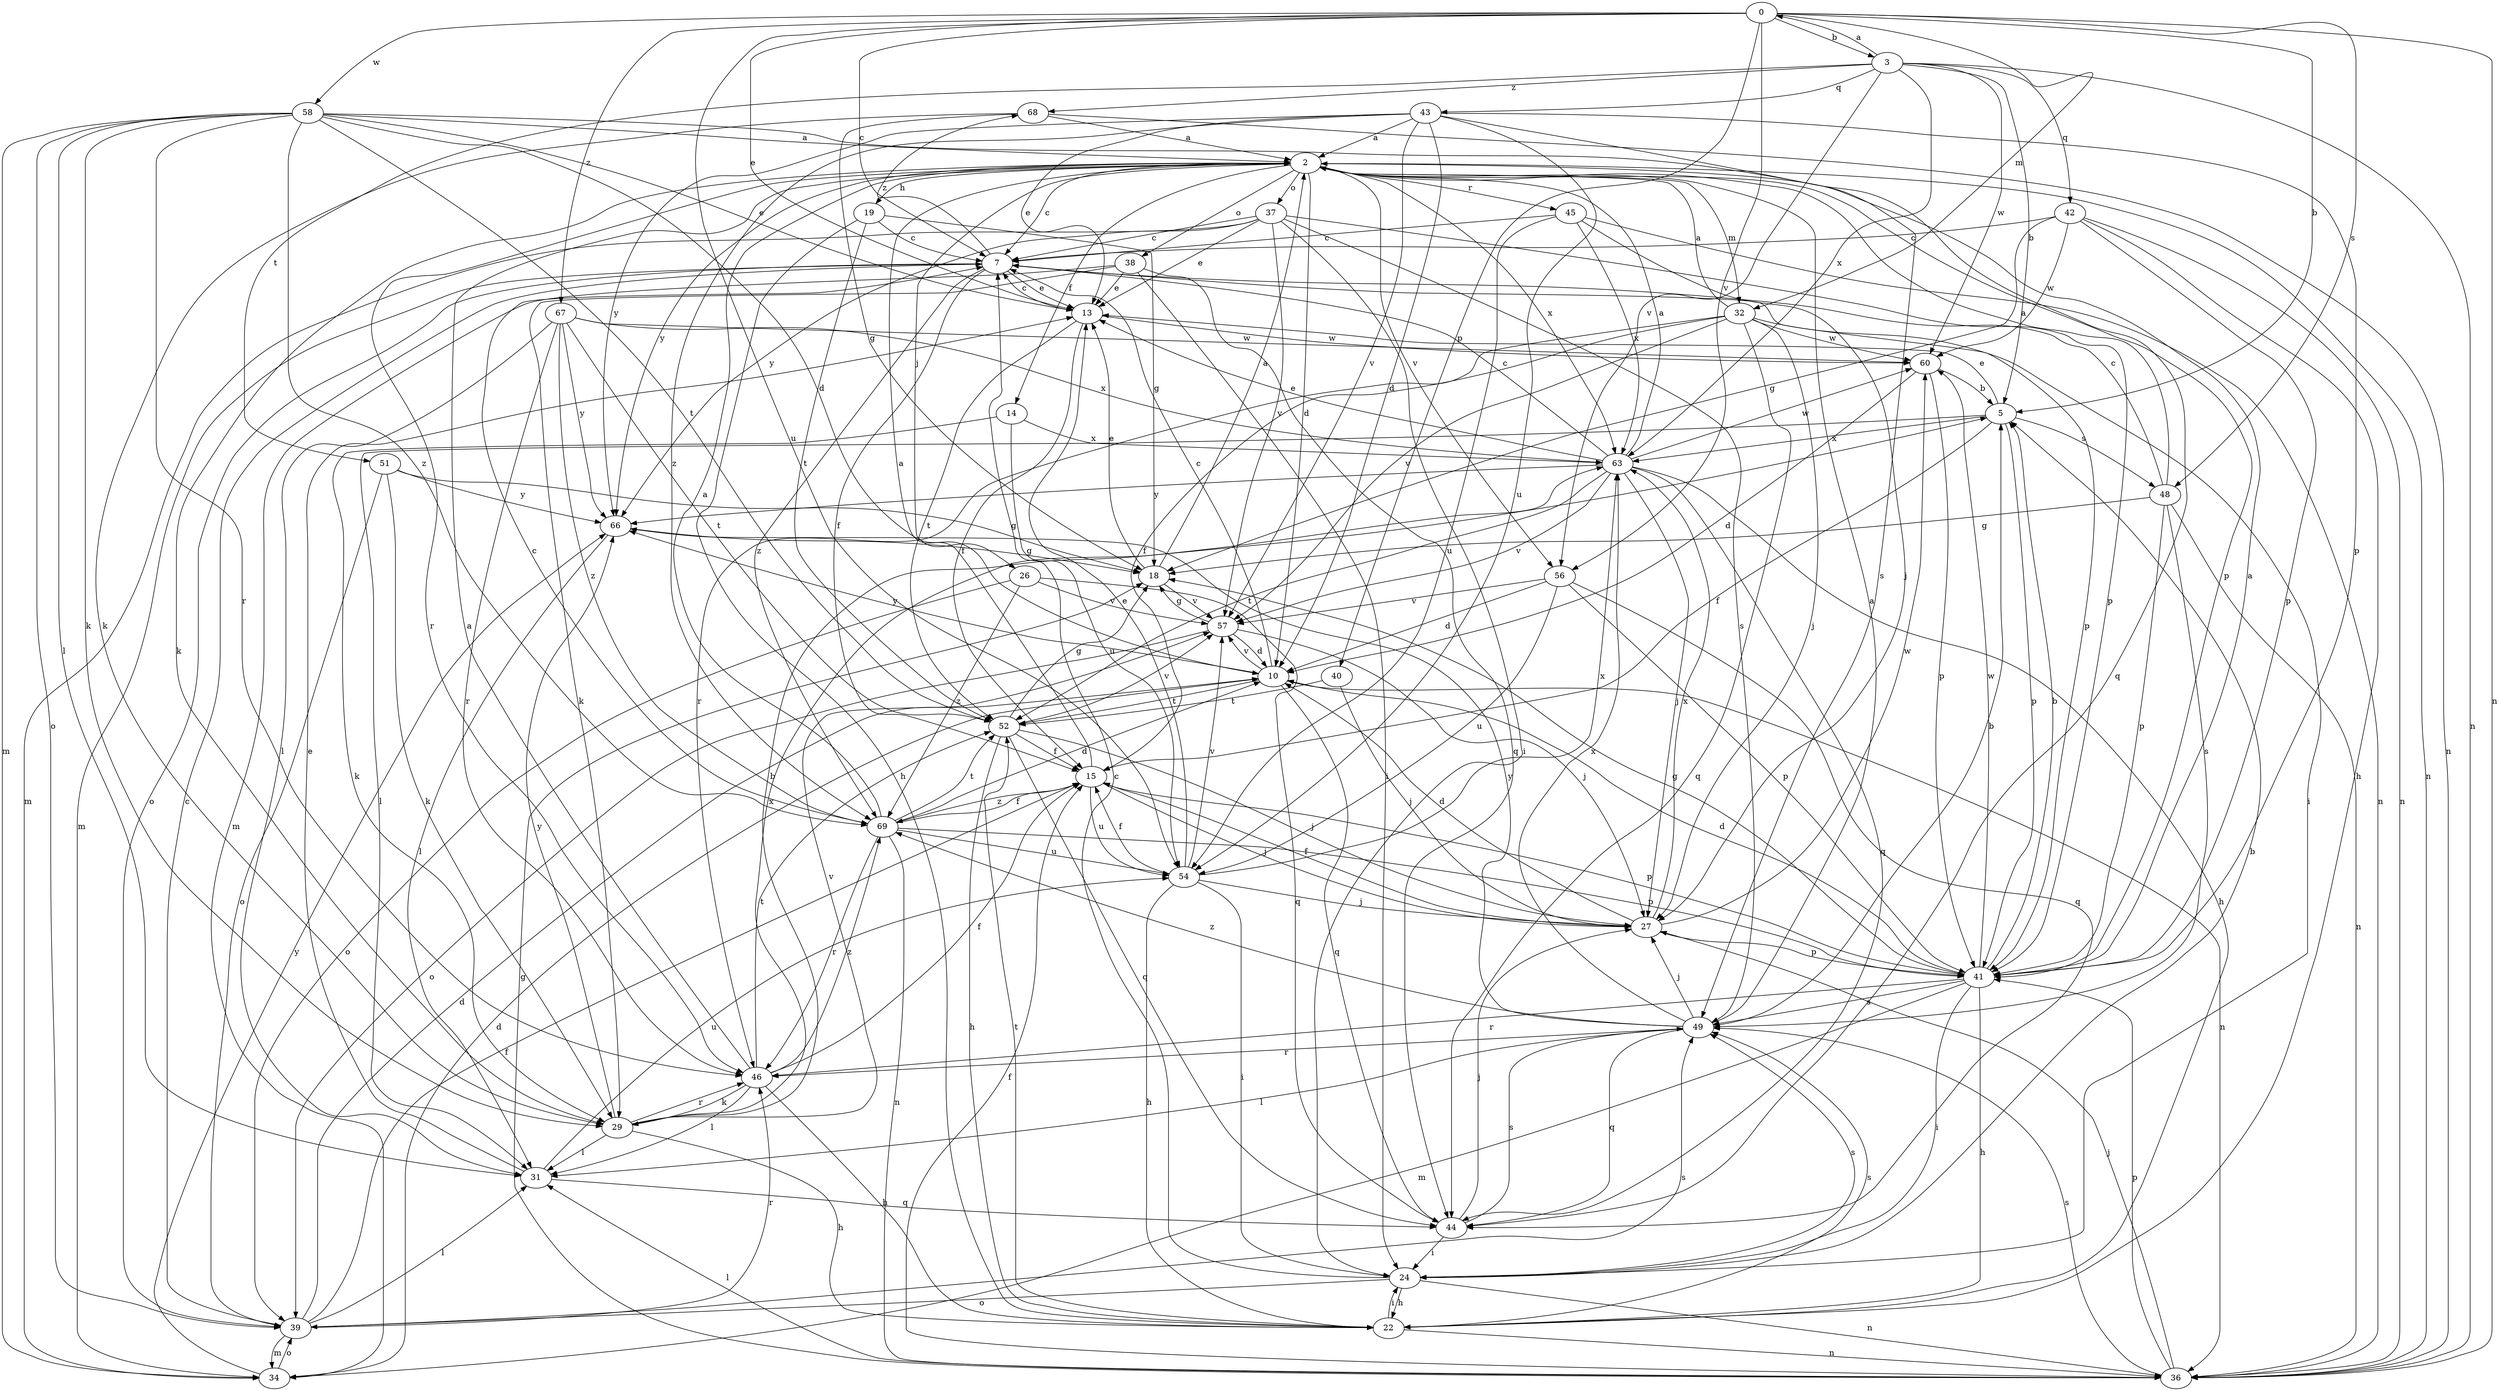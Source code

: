 strict digraph  {
0;
2;
3;
5;
7;
10;
13;
14;
15;
18;
19;
22;
24;
26;
27;
29;
31;
32;
34;
36;
37;
38;
39;
40;
41;
42;
43;
44;
45;
46;
48;
49;
51;
52;
54;
56;
57;
58;
60;
63;
66;
67;
68;
69;
0 -> 3  [label=b];
0 -> 5  [label=b];
0 -> 7  [label=c];
0 -> 13  [label=e];
0 -> 32  [label=m];
0 -> 36  [label=n];
0 -> 40  [label=p];
0 -> 48  [label=s];
0 -> 54  [label=u];
0 -> 56  [label=v];
0 -> 58  [label=w];
0 -> 67  [label=z];
2 -> 7  [label=c];
2 -> 10  [label=d];
2 -> 14  [label=f];
2 -> 19  [label=h];
2 -> 26  [label=j];
2 -> 29  [label=k];
2 -> 32  [label=m];
2 -> 36  [label=n];
2 -> 37  [label=o];
2 -> 38  [label=o];
2 -> 41  [label=p];
2 -> 45  [label=r];
2 -> 46  [label=r];
2 -> 56  [label=v];
2 -> 63  [label=x];
2 -> 66  [label=y];
3 -> 0  [label=a];
3 -> 5  [label=b];
3 -> 36  [label=n];
3 -> 42  [label=q];
3 -> 43  [label=q];
3 -> 51  [label=t];
3 -> 56  [label=v];
3 -> 60  [label=w];
3 -> 63  [label=x];
3 -> 68  [label=z];
5 -> 13  [label=e];
5 -> 15  [label=f];
5 -> 31  [label=l];
5 -> 41  [label=p];
5 -> 48  [label=s];
5 -> 63  [label=x];
7 -> 13  [label=e];
7 -> 15  [label=f];
7 -> 34  [label=m];
7 -> 39  [label=o];
7 -> 41  [label=p];
7 -> 68  [label=z];
7 -> 69  [label=z];
10 -> 7  [label=c];
10 -> 36  [label=n];
10 -> 44  [label=q];
10 -> 52  [label=t];
10 -> 57  [label=v];
10 -> 66  [label=y];
13 -> 7  [label=c];
13 -> 15  [label=f];
13 -> 52  [label=t];
13 -> 60  [label=w];
14 -> 29  [label=k];
14 -> 54  [label=u];
14 -> 63  [label=x];
15 -> 2  [label=a];
15 -> 27  [label=j];
15 -> 41  [label=p];
15 -> 54  [label=u];
15 -> 69  [label=z];
18 -> 2  [label=a];
18 -> 13  [label=e];
18 -> 57  [label=v];
19 -> 7  [label=c];
19 -> 18  [label=g];
19 -> 22  [label=h];
19 -> 52  [label=t];
22 -> 24  [label=i];
22 -> 36  [label=n];
22 -> 49  [label=s];
22 -> 52  [label=t];
24 -> 5  [label=b];
24 -> 7  [label=c];
24 -> 22  [label=h];
24 -> 36  [label=n];
24 -> 39  [label=o];
24 -> 49  [label=s];
26 -> 39  [label=o];
26 -> 44  [label=q];
26 -> 57  [label=v];
26 -> 69  [label=z];
27 -> 10  [label=d];
27 -> 15  [label=f];
27 -> 41  [label=p];
27 -> 60  [label=w];
27 -> 63  [label=x];
29 -> 5  [label=b];
29 -> 22  [label=h];
29 -> 31  [label=l];
29 -> 46  [label=r];
29 -> 57  [label=v];
29 -> 63  [label=x];
29 -> 66  [label=y];
31 -> 13  [label=e];
31 -> 44  [label=q];
31 -> 54  [label=u];
32 -> 2  [label=a];
32 -> 15  [label=f];
32 -> 24  [label=i];
32 -> 27  [label=j];
32 -> 44  [label=q];
32 -> 46  [label=r];
32 -> 57  [label=v];
32 -> 60  [label=w];
34 -> 10  [label=d];
34 -> 39  [label=o];
34 -> 66  [label=y];
36 -> 15  [label=f];
36 -> 18  [label=g];
36 -> 27  [label=j];
36 -> 31  [label=l];
36 -> 41  [label=p];
36 -> 49  [label=s];
37 -> 7  [label=c];
37 -> 13  [label=e];
37 -> 24  [label=i];
37 -> 34  [label=m];
37 -> 41  [label=p];
37 -> 49  [label=s];
37 -> 57  [label=v];
37 -> 66  [label=y];
38 -> 13  [label=e];
38 -> 24  [label=i];
38 -> 29  [label=k];
38 -> 34  [label=m];
38 -> 44  [label=q];
39 -> 7  [label=c];
39 -> 10  [label=d];
39 -> 15  [label=f];
39 -> 31  [label=l];
39 -> 34  [label=m];
39 -> 46  [label=r];
39 -> 49  [label=s];
40 -> 27  [label=j];
40 -> 52  [label=t];
41 -> 2  [label=a];
41 -> 5  [label=b];
41 -> 10  [label=d];
41 -> 18  [label=g];
41 -> 22  [label=h];
41 -> 24  [label=i];
41 -> 34  [label=m];
41 -> 46  [label=r];
41 -> 49  [label=s];
41 -> 60  [label=w];
42 -> 7  [label=c];
42 -> 18  [label=g];
42 -> 22  [label=h];
42 -> 36  [label=n];
42 -> 41  [label=p];
42 -> 60  [label=w];
43 -> 2  [label=a];
43 -> 10  [label=d];
43 -> 13  [label=e];
43 -> 41  [label=p];
43 -> 44  [label=q];
43 -> 54  [label=u];
43 -> 57  [label=v];
43 -> 66  [label=y];
43 -> 69  [label=z];
44 -> 24  [label=i];
44 -> 27  [label=j];
44 -> 49  [label=s];
45 -> 7  [label=c];
45 -> 27  [label=j];
45 -> 36  [label=n];
45 -> 54  [label=u];
45 -> 63  [label=x];
46 -> 2  [label=a];
46 -> 15  [label=f];
46 -> 22  [label=h];
46 -> 29  [label=k];
46 -> 31  [label=l];
46 -> 52  [label=t];
46 -> 69  [label=z];
48 -> 2  [label=a];
48 -> 7  [label=c];
48 -> 18  [label=g];
48 -> 36  [label=n];
48 -> 41  [label=p];
48 -> 49  [label=s];
49 -> 2  [label=a];
49 -> 5  [label=b];
49 -> 27  [label=j];
49 -> 31  [label=l];
49 -> 44  [label=q];
49 -> 46  [label=r];
49 -> 63  [label=x];
49 -> 66  [label=y];
49 -> 69  [label=z];
51 -> 18  [label=g];
51 -> 29  [label=k];
51 -> 39  [label=o];
51 -> 66  [label=y];
52 -> 15  [label=f];
52 -> 18  [label=g];
52 -> 22  [label=h];
52 -> 27  [label=j];
52 -> 44  [label=q];
52 -> 57  [label=v];
54 -> 13  [label=e];
54 -> 15  [label=f];
54 -> 22  [label=h];
54 -> 24  [label=i];
54 -> 27  [label=j];
54 -> 57  [label=v];
54 -> 63  [label=x];
56 -> 10  [label=d];
56 -> 41  [label=p];
56 -> 44  [label=q];
56 -> 54  [label=u];
56 -> 57  [label=v];
57 -> 10  [label=d];
57 -> 18  [label=g];
57 -> 27  [label=j];
57 -> 39  [label=o];
58 -> 2  [label=a];
58 -> 10  [label=d];
58 -> 13  [label=e];
58 -> 29  [label=k];
58 -> 31  [label=l];
58 -> 34  [label=m];
58 -> 39  [label=o];
58 -> 46  [label=r];
58 -> 49  [label=s];
58 -> 52  [label=t];
58 -> 69  [label=z];
60 -> 5  [label=b];
60 -> 10  [label=d];
60 -> 41  [label=p];
63 -> 2  [label=a];
63 -> 7  [label=c];
63 -> 13  [label=e];
63 -> 22  [label=h];
63 -> 27  [label=j];
63 -> 44  [label=q];
63 -> 52  [label=t];
63 -> 57  [label=v];
63 -> 60  [label=w];
63 -> 66  [label=y];
66 -> 18  [label=g];
66 -> 31  [label=l];
67 -> 31  [label=l];
67 -> 46  [label=r];
67 -> 52  [label=t];
67 -> 60  [label=w];
67 -> 63  [label=x];
67 -> 66  [label=y];
67 -> 69  [label=z];
68 -> 2  [label=a];
68 -> 18  [label=g];
68 -> 29  [label=k];
68 -> 36  [label=n];
69 -> 2  [label=a];
69 -> 7  [label=c];
69 -> 10  [label=d];
69 -> 15  [label=f];
69 -> 36  [label=n];
69 -> 41  [label=p];
69 -> 46  [label=r];
69 -> 52  [label=t];
69 -> 54  [label=u];
}
